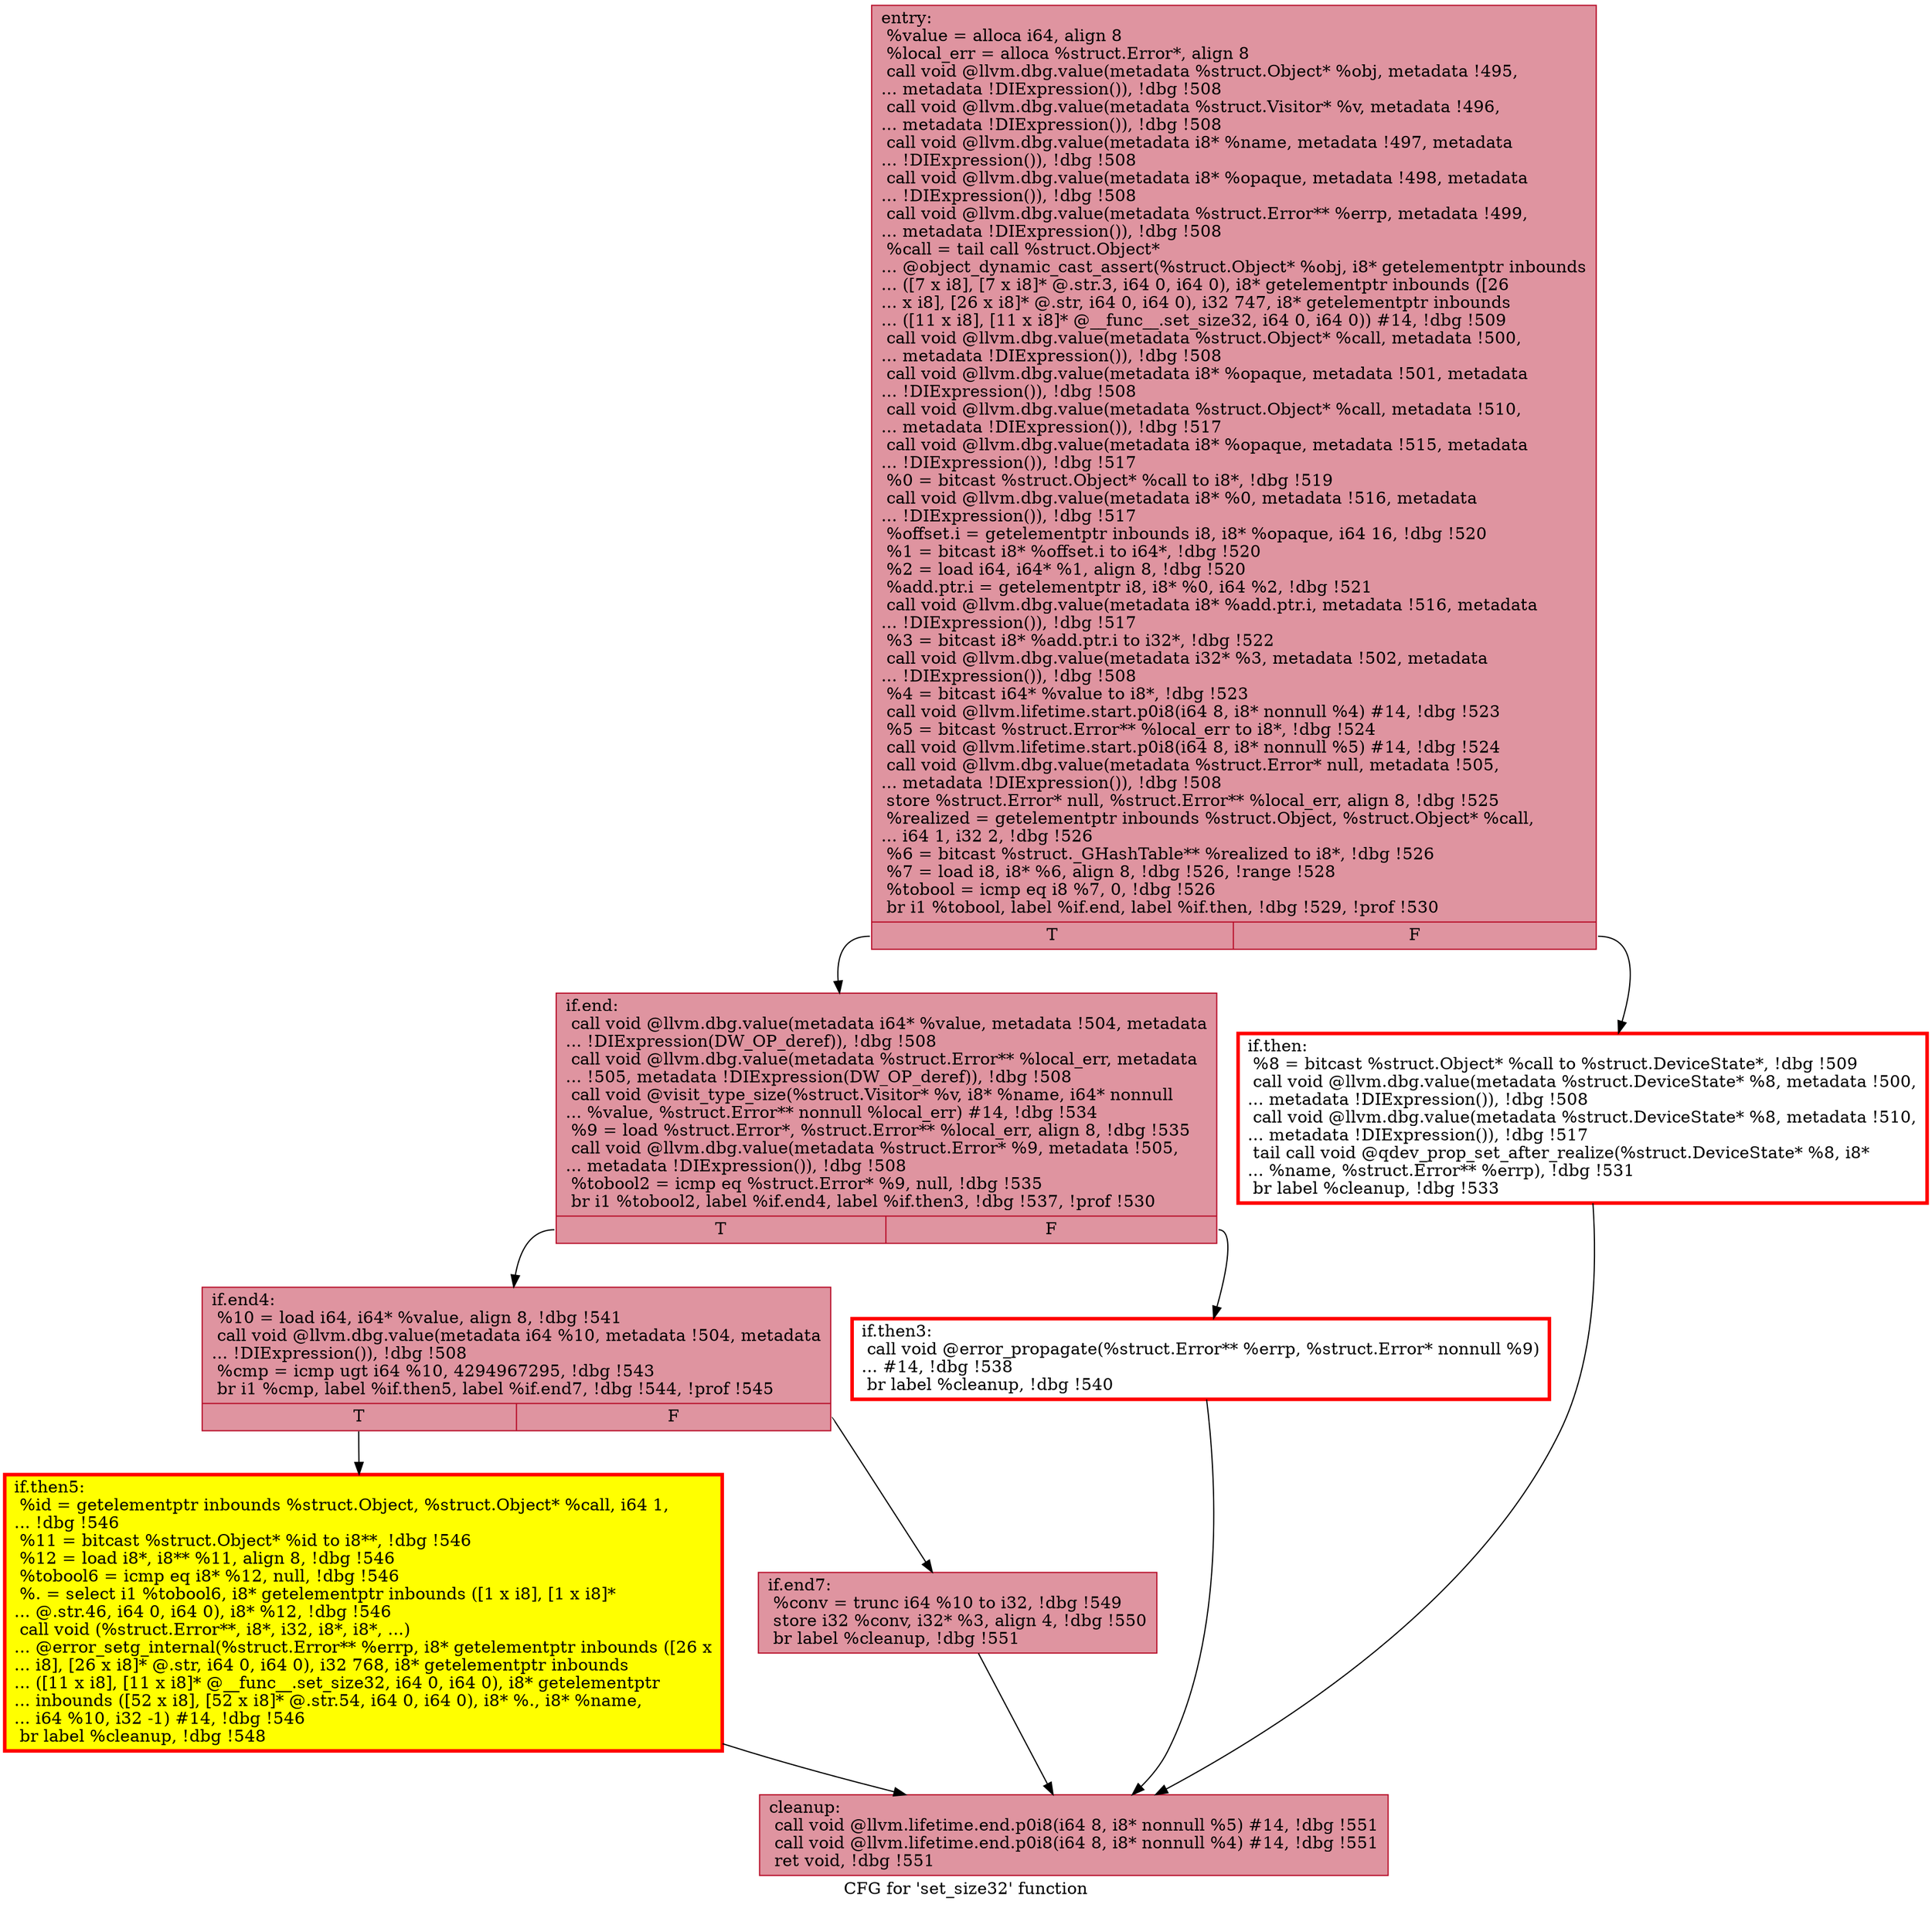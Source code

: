digraph "CFG for 'set_size32' function" {
	label="CFG for 'set_size32' function";

	Node0x55fb35739ac0 [shape=record,color="#b70d28ff", style=filled, fillcolor="#b70d2870",label="{entry:\l  %value = alloca i64, align 8\l  %local_err = alloca %struct.Error*, align 8\l  call void @llvm.dbg.value(metadata %struct.Object* %obj, metadata !495,\l... metadata !DIExpression()), !dbg !508\l  call void @llvm.dbg.value(metadata %struct.Visitor* %v, metadata !496,\l... metadata !DIExpression()), !dbg !508\l  call void @llvm.dbg.value(metadata i8* %name, metadata !497, metadata\l... !DIExpression()), !dbg !508\l  call void @llvm.dbg.value(metadata i8* %opaque, metadata !498, metadata\l... !DIExpression()), !dbg !508\l  call void @llvm.dbg.value(metadata %struct.Error** %errp, metadata !499,\l... metadata !DIExpression()), !dbg !508\l  %call = tail call %struct.Object*\l... @object_dynamic_cast_assert(%struct.Object* %obj, i8* getelementptr inbounds\l... ([7 x i8], [7 x i8]* @.str.3, i64 0, i64 0), i8* getelementptr inbounds ([26\l... x i8], [26 x i8]* @.str, i64 0, i64 0), i32 747, i8* getelementptr inbounds\l... ([11 x i8], [11 x i8]* @__func__.set_size32, i64 0, i64 0)) #14, !dbg !509\l  call void @llvm.dbg.value(metadata %struct.Object* %call, metadata !500,\l... metadata !DIExpression()), !dbg !508\l  call void @llvm.dbg.value(metadata i8* %opaque, metadata !501, metadata\l... !DIExpression()), !dbg !508\l  call void @llvm.dbg.value(metadata %struct.Object* %call, metadata !510,\l... metadata !DIExpression()), !dbg !517\l  call void @llvm.dbg.value(metadata i8* %opaque, metadata !515, metadata\l... !DIExpression()), !dbg !517\l  %0 = bitcast %struct.Object* %call to i8*, !dbg !519\l  call void @llvm.dbg.value(metadata i8* %0, metadata !516, metadata\l... !DIExpression()), !dbg !517\l  %offset.i = getelementptr inbounds i8, i8* %opaque, i64 16, !dbg !520\l  %1 = bitcast i8* %offset.i to i64*, !dbg !520\l  %2 = load i64, i64* %1, align 8, !dbg !520\l  %add.ptr.i = getelementptr i8, i8* %0, i64 %2, !dbg !521\l  call void @llvm.dbg.value(metadata i8* %add.ptr.i, metadata !516, metadata\l... !DIExpression()), !dbg !517\l  %3 = bitcast i8* %add.ptr.i to i32*, !dbg !522\l  call void @llvm.dbg.value(metadata i32* %3, metadata !502, metadata\l... !DIExpression()), !dbg !508\l  %4 = bitcast i64* %value to i8*, !dbg !523\l  call void @llvm.lifetime.start.p0i8(i64 8, i8* nonnull %4) #14, !dbg !523\l  %5 = bitcast %struct.Error** %local_err to i8*, !dbg !524\l  call void @llvm.lifetime.start.p0i8(i64 8, i8* nonnull %5) #14, !dbg !524\l  call void @llvm.dbg.value(metadata %struct.Error* null, metadata !505,\l... metadata !DIExpression()), !dbg !508\l  store %struct.Error* null, %struct.Error** %local_err, align 8, !dbg !525\l  %realized = getelementptr inbounds %struct.Object, %struct.Object* %call,\l... i64 1, i32 2, !dbg !526\l  %6 = bitcast %struct._GHashTable** %realized to i8*, !dbg !526\l  %7 = load i8, i8* %6, align 8, !dbg !526, !range !528\l  %tobool = icmp eq i8 %7, 0, !dbg !526\l  br i1 %tobool, label %if.end, label %if.then, !dbg !529, !prof !530\l|{<s0>T|<s1>F}}"];
	Node0x55fb35739ac0:s0 -> Node0x55fb35741d80;
	Node0x55fb35739ac0:s1 -> Node0x55fb35741d10;
	Node0x55fb35741d10 [shape=record,penwidth=3.0, color="red",label="{if.then:                                          \l  %8 = bitcast %struct.Object* %call to %struct.DeviceState*, !dbg !509\l  call void @llvm.dbg.value(metadata %struct.DeviceState* %8, metadata !500,\l... metadata !DIExpression()), !dbg !508\l  call void @llvm.dbg.value(metadata %struct.DeviceState* %8, metadata !510,\l... metadata !DIExpression()), !dbg !517\l  tail call void @qdev_prop_set_after_realize(%struct.DeviceState* %8, i8*\l... %name, %struct.Error** %errp), !dbg !531\l  br label %cleanup, !dbg !533\l}"];
	Node0x55fb35741d10 -> Node0x55fb35742690;
	Node0x55fb35741d80 [shape=record,color="#b70d28ff", style=filled, fillcolor="#b70d2870",label="{if.end:                                           \l  call void @llvm.dbg.value(metadata i64* %value, metadata !504, metadata\l... !DIExpression(DW_OP_deref)), !dbg !508\l  call void @llvm.dbg.value(metadata %struct.Error** %local_err, metadata\l... !505, metadata !DIExpression(DW_OP_deref)), !dbg !508\l  call void @visit_type_size(%struct.Visitor* %v, i8* %name, i64* nonnull\l... %value, %struct.Error** nonnull %local_err) #14, !dbg !534\l  %9 = load %struct.Error*, %struct.Error** %local_err, align 8, !dbg !535\l  call void @llvm.dbg.value(metadata %struct.Error* %9, metadata !505,\l... metadata !DIExpression()), !dbg !508\l  %tobool2 = icmp eq %struct.Error* %9, null, !dbg !535\l  br i1 %tobool2, label %if.end4, label %if.then3, !dbg !537, !prof !530\l|{<s0>T|<s1>F}}"];
	Node0x55fb35741d80:s0 -> Node0x55fb35742ef0;
	Node0x55fb35741d80:s1 -> Node0x55fb35742e80;
	Node0x55fb35742e80 [shape=record,penwidth=3.0, color="red",label="{if.then3:                                         \l  call void @error_propagate(%struct.Error** %errp, %struct.Error* nonnull %9)\l... #14, !dbg !538\l  br label %cleanup, !dbg !540\l}"];
	Node0x55fb35742e80 -> Node0x55fb35742690;
	Node0x55fb35742ef0 [shape=record,color="#b70d28ff", style=filled, fillcolor="#b70d2870",label="{if.end4:                                          \l  %10 = load i64, i64* %value, align 8, !dbg !541\l  call void @llvm.dbg.value(metadata i64 %10, metadata !504, metadata\l... !DIExpression()), !dbg !508\l  %cmp = icmp ugt i64 %10, 4294967295, !dbg !543\l  br i1 %cmp, label %if.then5, label %if.end7, !dbg !544, !prof !545\l|{<s0>T|<s1>F}}"];
	Node0x55fb35742ef0:s0 -> Node0x55fb35743800;
	Node0x55fb35742ef0:s1 -> Node0x55fb35743850;
	Node0x55fb35743800 [shape=record,penwidth=3.0, style="filled", color="red", fillcolor="yellow",label="{if.then5:                                         \l  %id = getelementptr inbounds %struct.Object, %struct.Object* %call, i64 1,\l... !dbg !546\l  %11 = bitcast %struct.Object* %id to i8**, !dbg !546\l  %12 = load i8*, i8** %11, align 8, !dbg !546\l  %tobool6 = icmp eq i8* %12, null, !dbg !546\l  %. = select i1 %tobool6, i8* getelementptr inbounds ([1 x i8], [1 x i8]*\l... @.str.46, i64 0, i64 0), i8* %12, !dbg !546\l  call void (%struct.Error**, i8*, i32, i8*, i8*, ...)\l... @error_setg_internal(%struct.Error** %errp, i8* getelementptr inbounds ([26 x\l... i8], [26 x i8]* @.str, i64 0, i64 0), i32 768, i8* getelementptr inbounds\l... ([11 x i8], [11 x i8]* @__func__.set_size32, i64 0, i64 0), i8* getelementptr\l... inbounds ([52 x i8], [52 x i8]* @.str.54, i64 0, i64 0), i8* %., i8* %name,\l... i64 %10, i32 -1) #14, !dbg !546\l  br label %cleanup, !dbg !548\l}"];
	Node0x55fb35743800 -> Node0x55fb35742690;
	Node0x55fb35743850 [shape=record,color="#b70d28ff", style=filled, fillcolor="#b70d2870",label="{if.end7:                                          \l  %conv = trunc i64 %10 to i32, !dbg !549\l  store i32 %conv, i32* %3, align 4, !dbg !550\l  br label %cleanup, !dbg !551\l}"];
	Node0x55fb35743850 -> Node0x55fb35742690;
	Node0x55fb35742690 [shape=record,color="#b70d28ff", style=filled, fillcolor="#b70d2870",label="{cleanup:                                          \l  call void @llvm.lifetime.end.p0i8(i64 8, i8* nonnull %5) #14, !dbg !551\l  call void @llvm.lifetime.end.p0i8(i64 8, i8* nonnull %4) #14, !dbg !551\l  ret void, !dbg !551\l}"];
}

